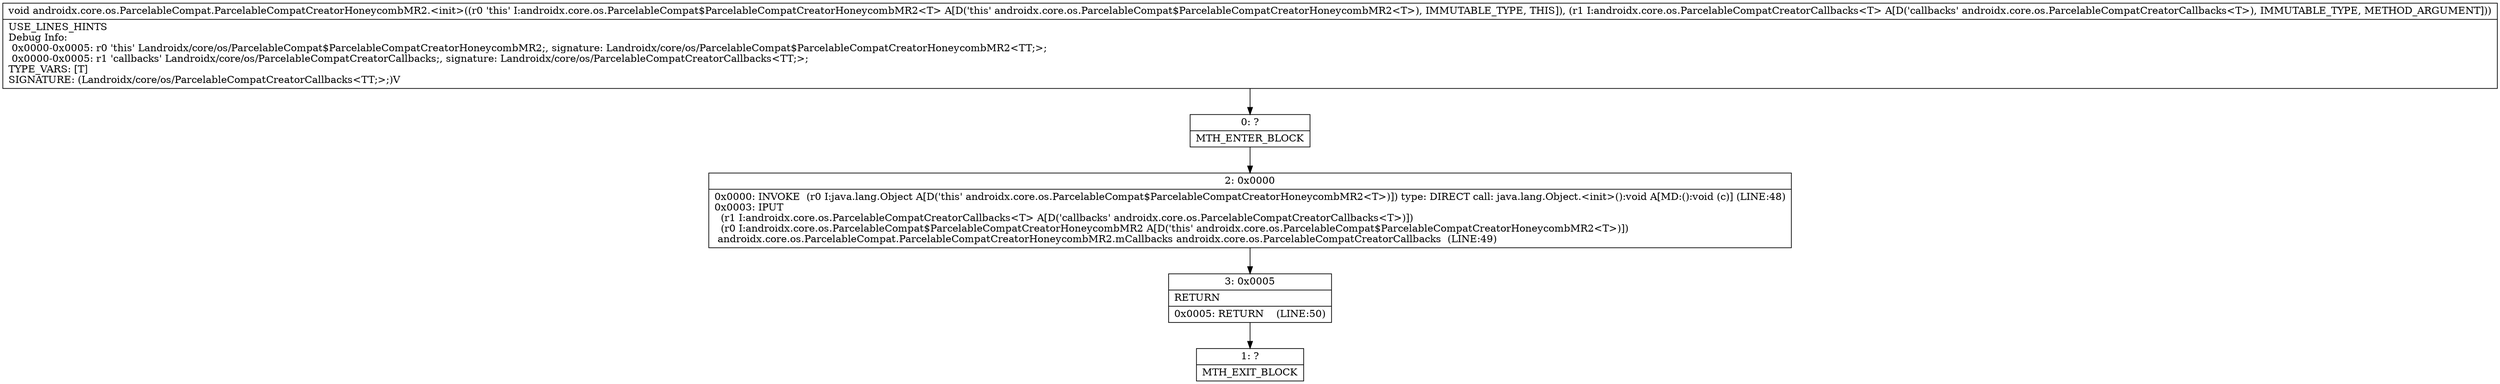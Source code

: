 digraph "CFG forandroidx.core.os.ParcelableCompat.ParcelableCompatCreatorHoneycombMR2.\<init\>(Landroidx\/core\/os\/ParcelableCompatCreatorCallbacks;)V" {
Node_0 [shape=record,label="{0\:\ ?|MTH_ENTER_BLOCK\l}"];
Node_2 [shape=record,label="{2\:\ 0x0000|0x0000: INVOKE  (r0 I:java.lang.Object A[D('this' androidx.core.os.ParcelableCompat$ParcelableCompatCreatorHoneycombMR2\<T\>)]) type: DIRECT call: java.lang.Object.\<init\>():void A[MD:():void (c)] (LINE:48)\l0x0003: IPUT  \l  (r1 I:androidx.core.os.ParcelableCompatCreatorCallbacks\<T\> A[D('callbacks' androidx.core.os.ParcelableCompatCreatorCallbacks\<T\>)])\l  (r0 I:androidx.core.os.ParcelableCompat$ParcelableCompatCreatorHoneycombMR2 A[D('this' androidx.core.os.ParcelableCompat$ParcelableCompatCreatorHoneycombMR2\<T\>)])\l androidx.core.os.ParcelableCompat.ParcelableCompatCreatorHoneycombMR2.mCallbacks androidx.core.os.ParcelableCompatCreatorCallbacks  (LINE:49)\l}"];
Node_3 [shape=record,label="{3\:\ 0x0005|RETURN\l|0x0005: RETURN    (LINE:50)\l}"];
Node_1 [shape=record,label="{1\:\ ?|MTH_EXIT_BLOCK\l}"];
MethodNode[shape=record,label="{void androidx.core.os.ParcelableCompat.ParcelableCompatCreatorHoneycombMR2.\<init\>((r0 'this' I:androidx.core.os.ParcelableCompat$ParcelableCompatCreatorHoneycombMR2\<T\> A[D('this' androidx.core.os.ParcelableCompat$ParcelableCompatCreatorHoneycombMR2\<T\>), IMMUTABLE_TYPE, THIS]), (r1 I:androidx.core.os.ParcelableCompatCreatorCallbacks\<T\> A[D('callbacks' androidx.core.os.ParcelableCompatCreatorCallbacks\<T\>), IMMUTABLE_TYPE, METHOD_ARGUMENT]))  | USE_LINES_HINTS\lDebug Info:\l  0x0000\-0x0005: r0 'this' Landroidx\/core\/os\/ParcelableCompat$ParcelableCompatCreatorHoneycombMR2;, signature: Landroidx\/core\/os\/ParcelableCompat$ParcelableCompatCreatorHoneycombMR2\<TT;\>;\l  0x0000\-0x0005: r1 'callbacks' Landroidx\/core\/os\/ParcelableCompatCreatorCallbacks;, signature: Landroidx\/core\/os\/ParcelableCompatCreatorCallbacks\<TT;\>;\lTYPE_VARS: [T]\lSIGNATURE: (Landroidx\/core\/os\/ParcelableCompatCreatorCallbacks\<TT;\>;)V\l}"];
MethodNode -> Node_0;Node_0 -> Node_2;
Node_2 -> Node_3;
Node_3 -> Node_1;
}

